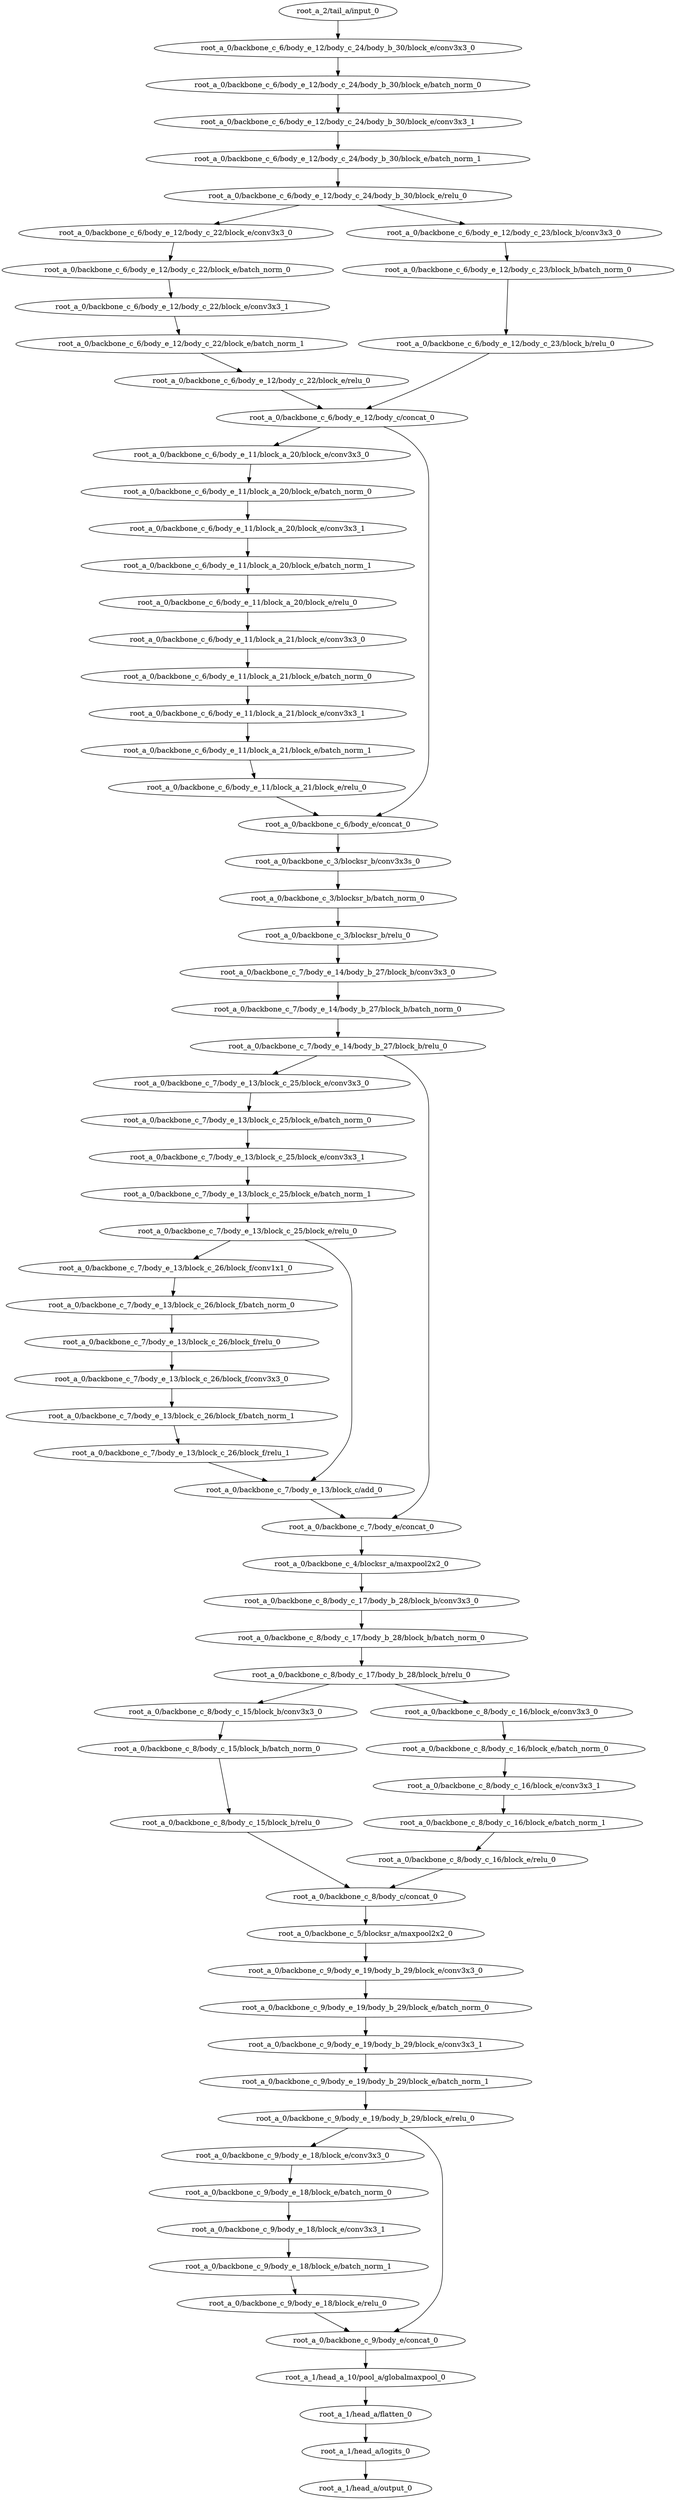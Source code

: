 digraph root_a {
	"root_a_2/tail_a/input_0"
	"root_a_0/backbone_c_6/body_e_12/body_c_24/body_b_30/block_e/conv3x3_0"
	"root_a_0/backbone_c_6/body_e_12/body_c_24/body_b_30/block_e/batch_norm_0"
	"root_a_0/backbone_c_6/body_e_12/body_c_24/body_b_30/block_e/conv3x3_1"
	"root_a_0/backbone_c_6/body_e_12/body_c_24/body_b_30/block_e/batch_norm_1"
	"root_a_0/backbone_c_6/body_e_12/body_c_24/body_b_30/block_e/relu_0"
	"root_a_0/backbone_c_6/body_e_12/body_c_22/block_e/conv3x3_0"
	"root_a_0/backbone_c_6/body_e_12/body_c_22/block_e/batch_norm_0"
	"root_a_0/backbone_c_6/body_e_12/body_c_22/block_e/conv3x3_1"
	"root_a_0/backbone_c_6/body_e_12/body_c_22/block_e/batch_norm_1"
	"root_a_0/backbone_c_6/body_e_12/body_c_22/block_e/relu_0"
	"root_a_0/backbone_c_6/body_e_12/body_c_23/block_b/conv3x3_0"
	"root_a_0/backbone_c_6/body_e_12/body_c_23/block_b/batch_norm_0"
	"root_a_0/backbone_c_6/body_e_12/body_c_23/block_b/relu_0"
	"root_a_0/backbone_c_6/body_e_12/body_c/concat_0"
	"root_a_0/backbone_c_6/body_e_11/block_a_20/block_e/conv3x3_0"
	"root_a_0/backbone_c_6/body_e_11/block_a_20/block_e/batch_norm_0"
	"root_a_0/backbone_c_6/body_e_11/block_a_20/block_e/conv3x3_1"
	"root_a_0/backbone_c_6/body_e_11/block_a_20/block_e/batch_norm_1"
	"root_a_0/backbone_c_6/body_e_11/block_a_20/block_e/relu_0"
	"root_a_0/backbone_c_6/body_e_11/block_a_21/block_e/conv3x3_0"
	"root_a_0/backbone_c_6/body_e_11/block_a_21/block_e/batch_norm_0"
	"root_a_0/backbone_c_6/body_e_11/block_a_21/block_e/conv3x3_1"
	"root_a_0/backbone_c_6/body_e_11/block_a_21/block_e/batch_norm_1"
	"root_a_0/backbone_c_6/body_e_11/block_a_21/block_e/relu_0"
	"root_a_0/backbone_c_6/body_e/concat_0"
	"root_a_0/backbone_c_3/blocksr_b/conv3x3s_0"
	"root_a_0/backbone_c_3/blocksr_b/batch_norm_0"
	"root_a_0/backbone_c_3/blocksr_b/relu_0"
	"root_a_0/backbone_c_7/body_e_14/body_b_27/block_b/conv3x3_0"
	"root_a_0/backbone_c_7/body_e_14/body_b_27/block_b/batch_norm_0"
	"root_a_0/backbone_c_7/body_e_14/body_b_27/block_b/relu_0"
	"root_a_0/backbone_c_7/body_e_13/block_c_25/block_e/conv3x3_0"
	"root_a_0/backbone_c_7/body_e_13/block_c_25/block_e/batch_norm_0"
	"root_a_0/backbone_c_7/body_e_13/block_c_25/block_e/conv3x3_1"
	"root_a_0/backbone_c_7/body_e_13/block_c_25/block_e/batch_norm_1"
	"root_a_0/backbone_c_7/body_e_13/block_c_25/block_e/relu_0"
	"root_a_0/backbone_c_7/body_e_13/block_c_26/block_f/conv1x1_0"
	"root_a_0/backbone_c_7/body_e_13/block_c_26/block_f/batch_norm_0"
	"root_a_0/backbone_c_7/body_e_13/block_c_26/block_f/relu_0"
	"root_a_0/backbone_c_7/body_e_13/block_c_26/block_f/conv3x3_0"
	"root_a_0/backbone_c_7/body_e_13/block_c_26/block_f/batch_norm_1"
	"root_a_0/backbone_c_7/body_e_13/block_c_26/block_f/relu_1"
	"root_a_0/backbone_c_7/body_e_13/block_c/add_0"
	"root_a_0/backbone_c_7/body_e/concat_0"
	"root_a_0/backbone_c_4/blocksr_a/maxpool2x2_0"
	"root_a_0/backbone_c_8/body_c_17/body_b_28/block_b/conv3x3_0"
	"root_a_0/backbone_c_8/body_c_17/body_b_28/block_b/batch_norm_0"
	"root_a_0/backbone_c_8/body_c_17/body_b_28/block_b/relu_0"
	"root_a_0/backbone_c_8/body_c_15/block_b/conv3x3_0"
	"root_a_0/backbone_c_8/body_c_15/block_b/batch_norm_0"
	"root_a_0/backbone_c_8/body_c_15/block_b/relu_0"
	"root_a_0/backbone_c_8/body_c_16/block_e/conv3x3_0"
	"root_a_0/backbone_c_8/body_c_16/block_e/batch_norm_0"
	"root_a_0/backbone_c_8/body_c_16/block_e/conv3x3_1"
	"root_a_0/backbone_c_8/body_c_16/block_e/batch_norm_1"
	"root_a_0/backbone_c_8/body_c_16/block_e/relu_0"
	"root_a_0/backbone_c_8/body_c/concat_0"
	"root_a_0/backbone_c_5/blocksr_a/maxpool2x2_0"
	"root_a_0/backbone_c_9/body_e_19/body_b_29/block_e/conv3x3_0"
	"root_a_0/backbone_c_9/body_e_19/body_b_29/block_e/batch_norm_0"
	"root_a_0/backbone_c_9/body_e_19/body_b_29/block_e/conv3x3_1"
	"root_a_0/backbone_c_9/body_e_19/body_b_29/block_e/batch_norm_1"
	"root_a_0/backbone_c_9/body_e_19/body_b_29/block_e/relu_0"
	"root_a_0/backbone_c_9/body_e_18/block_e/conv3x3_0"
	"root_a_0/backbone_c_9/body_e_18/block_e/batch_norm_0"
	"root_a_0/backbone_c_9/body_e_18/block_e/conv3x3_1"
	"root_a_0/backbone_c_9/body_e_18/block_e/batch_norm_1"
	"root_a_0/backbone_c_9/body_e_18/block_e/relu_0"
	"root_a_0/backbone_c_9/body_e/concat_0"
	"root_a_1/head_a_10/pool_a/globalmaxpool_0"
	"root_a_1/head_a/flatten_0"
	"root_a_1/head_a/logits_0"
	"root_a_1/head_a/output_0"

	"root_a_2/tail_a/input_0" -> "root_a_0/backbone_c_6/body_e_12/body_c_24/body_b_30/block_e/conv3x3_0"
	"root_a_0/backbone_c_6/body_e_12/body_c_24/body_b_30/block_e/conv3x3_0" -> "root_a_0/backbone_c_6/body_e_12/body_c_24/body_b_30/block_e/batch_norm_0"
	"root_a_0/backbone_c_6/body_e_12/body_c_24/body_b_30/block_e/batch_norm_0" -> "root_a_0/backbone_c_6/body_e_12/body_c_24/body_b_30/block_e/conv3x3_1"
	"root_a_0/backbone_c_6/body_e_12/body_c_24/body_b_30/block_e/conv3x3_1" -> "root_a_0/backbone_c_6/body_e_12/body_c_24/body_b_30/block_e/batch_norm_1"
	"root_a_0/backbone_c_6/body_e_12/body_c_24/body_b_30/block_e/batch_norm_1" -> "root_a_0/backbone_c_6/body_e_12/body_c_24/body_b_30/block_e/relu_0"
	"root_a_0/backbone_c_6/body_e_12/body_c_24/body_b_30/block_e/relu_0" -> "root_a_0/backbone_c_6/body_e_12/body_c_22/block_e/conv3x3_0"
	"root_a_0/backbone_c_6/body_e_12/body_c_22/block_e/conv3x3_0" -> "root_a_0/backbone_c_6/body_e_12/body_c_22/block_e/batch_norm_0"
	"root_a_0/backbone_c_6/body_e_12/body_c_22/block_e/batch_norm_0" -> "root_a_0/backbone_c_6/body_e_12/body_c_22/block_e/conv3x3_1"
	"root_a_0/backbone_c_6/body_e_12/body_c_22/block_e/conv3x3_1" -> "root_a_0/backbone_c_6/body_e_12/body_c_22/block_e/batch_norm_1"
	"root_a_0/backbone_c_6/body_e_12/body_c_22/block_e/batch_norm_1" -> "root_a_0/backbone_c_6/body_e_12/body_c_22/block_e/relu_0"
	"root_a_0/backbone_c_6/body_e_12/body_c_24/body_b_30/block_e/relu_0" -> "root_a_0/backbone_c_6/body_e_12/body_c_23/block_b/conv3x3_0"
	"root_a_0/backbone_c_6/body_e_12/body_c_23/block_b/conv3x3_0" -> "root_a_0/backbone_c_6/body_e_12/body_c_23/block_b/batch_norm_0"
	"root_a_0/backbone_c_6/body_e_12/body_c_23/block_b/batch_norm_0" -> "root_a_0/backbone_c_6/body_e_12/body_c_23/block_b/relu_0"
	"root_a_0/backbone_c_6/body_e_12/body_c_22/block_e/relu_0" -> "root_a_0/backbone_c_6/body_e_12/body_c/concat_0"
	"root_a_0/backbone_c_6/body_e_12/body_c_23/block_b/relu_0" -> "root_a_0/backbone_c_6/body_e_12/body_c/concat_0"
	"root_a_0/backbone_c_6/body_e_12/body_c/concat_0" -> "root_a_0/backbone_c_6/body_e_11/block_a_20/block_e/conv3x3_0"
	"root_a_0/backbone_c_6/body_e_11/block_a_20/block_e/conv3x3_0" -> "root_a_0/backbone_c_6/body_e_11/block_a_20/block_e/batch_norm_0"
	"root_a_0/backbone_c_6/body_e_11/block_a_20/block_e/batch_norm_0" -> "root_a_0/backbone_c_6/body_e_11/block_a_20/block_e/conv3x3_1"
	"root_a_0/backbone_c_6/body_e_11/block_a_20/block_e/conv3x3_1" -> "root_a_0/backbone_c_6/body_e_11/block_a_20/block_e/batch_norm_1"
	"root_a_0/backbone_c_6/body_e_11/block_a_20/block_e/batch_norm_1" -> "root_a_0/backbone_c_6/body_e_11/block_a_20/block_e/relu_0"
	"root_a_0/backbone_c_6/body_e_11/block_a_20/block_e/relu_0" -> "root_a_0/backbone_c_6/body_e_11/block_a_21/block_e/conv3x3_0"
	"root_a_0/backbone_c_6/body_e_11/block_a_21/block_e/conv3x3_0" -> "root_a_0/backbone_c_6/body_e_11/block_a_21/block_e/batch_norm_0"
	"root_a_0/backbone_c_6/body_e_11/block_a_21/block_e/batch_norm_0" -> "root_a_0/backbone_c_6/body_e_11/block_a_21/block_e/conv3x3_1"
	"root_a_0/backbone_c_6/body_e_11/block_a_21/block_e/conv3x3_1" -> "root_a_0/backbone_c_6/body_e_11/block_a_21/block_e/batch_norm_1"
	"root_a_0/backbone_c_6/body_e_11/block_a_21/block_e/batch_norm_1" -> "root_a_0/backbone_c_6/body_e_11/block_a_21/block_e/relu_0"
	"root_a_0/backbone_c_6/body_e_12/body_c/concat_0" -> "root_a_0/backbone_c_6/body_e/concat_0"
	"root_a_0/backbone_c_6/body_e_11/block_a_21/block_e/relu_0" -> "root_a_0/backbone_c_6/body_e/concat_0"
	"root_a_0/backbone_c_6/body_e/concat_0" -> "root_a_0/backbone_c_3/blocksr_b/conv3x3s_0"
	"root_a_0/backbone_c_3/blocksr_b/conv3x3s_0" -> "root_a_0/backbone_c_3/blocksr_b/batch_norm_0"
	"root_a_0/backbone_c_3/blocksr_b/batch_norm_0" -> "root_a_0/backbone_c_3/blocksr_b/relu_0"
	"root_a_0/backbone_c_3/blocksr_b/relu_0" -> "root_a_0/backbone_c_7/body_e_14/body_b_27/block_b/conv3x3_0"
	"root_a_0/backbone_c_7/body_e_14/body_b_27/block_b/conv3x3_0" -> "root_a_0/backbone_c_7/body_e_14/body_b_27/block_b/batch_norm_0"
	"root_a_0/backbone_c_7/body_e_14/body_b_27/block_b/batch_norm_0" -> "root_a_0/backbone_c_7/body_e_14/body_b_27/block_b/relu_0"
	"root_a_0/backbone_c_7/body_e_14/body_b_27/block_b/relu_0" -> "root_a_0/backbone_c_7/body_e_13/block_c_25/block_e/conv3x3_0"
	"root_a_0/backbone_c_7/body_e_13/block_c_25/block_e/conv3x3_0" -> "root_a_0/backbone_c_7/body_e_13/block_c_25/block_e/batch_norm_0"
	"root_a_0/backbone_c_7/body_e_13/block_c_25/block_e/batch_norm_0" -> "root_a_0/backbone_c_7/body_e_13/block_c_25/block_e/conv3x3_1"
	"root_a_0/backbone_c_7/body_e_13/block_c_25/block_e/conv3x3_1" -> "root_a_0/backbone_c_7/body_e_13/block_c_25/block_e/batch_norm_1"
	"root_a_0/backbone_c_7/body_e_13/block_c_25/block_e/batch_norm_1" -> "root_a_0/backbone_c_7/body_e_13/block_c_25/block_e/relu_0"
	"root_a_0/backbone_c_7/body_e_13/block_c_25/block_e/relu_0" -> "root_a_0/backbone_c_7/body_e_13/block_c_26/block_f/conv1x1_0"
	"root_a_0/backbone_c_7/body_e_13/block_c_26/block_f/conv1x1_0" -> "root_a_0/backbone_c_7/body_e_13/block_c_26/block_f/batch_norm_0"
	"root_a_0/backbone_c_7/body_e_13/block_c_26/block_f/batch_norm_0" -> "root_a_0/backbone_c_7/body_e_13/block_c_26/block_f/relu_0"
	"root_a_0/backbone_c_7/body_e_13/block_c_26/block_f/relu_0" -> "root_a_0/backbone_c_7/body_e_13/block_c_26/block_f/conv3x3_0"
	"root_a_0/backbone_c_7/body_e_13/block_c_26/block_f/conv3x3_0" -> "root_a_0/backbone_c_7/body_e_13/block_c_26/block_f/batch_norm_1"
	"root_a_0/backbone_c_7/body_e_13/block_c_26/block_f/batch_norm_1" -> "root_a_0/backbone_c_7/body_e_13/block_c_26/block_f/relu_1"
	"root_a_0/backbone_c_7/body_e_13/block_c_26/block_f/relu_1" -> "root_a_0/backbone_c_7/body_e_13/block_c/add_0"
	"root_a_0/backbone_c_7/body_e_13/block_c_25/block_e/relu_0" -> "root_a_0/backbone_c_7/body_e_13/block_c/add_0"
	"root_a_0/backbone_c_7/body_e_13/block_c/add_0" -> "root_a_0/backbone_c_7/body_e/concat_0"
	"root_a_0/backbone_c_7/body_e_14/body_b_27/block_b/relu_0" -> "root_a_0/backbone_c_7/body_e/concat_0"
	"root_a_0/backbone_c_7/body_e/concat_0" -> "root_a_0/backbone_c_4/blocksr_a/maxpool2x2_0"
	"root_a_0/backbone_c_4/blocksr_a/maxpool2x2_0" -> "root_a_0/backbone_c_8/body_c_17/body_b_28/block_b/conv3x3_0"
	"root_a_0/backbone_c_8/body_c_17/body_b_28/block_b/conv3x3_0" -> "root_a_0/backbone_c_8/body_c_17/body_b_28/block_b/batch_norm_0"
	"root_a_0/backbone_c_8/body_c_17/body_b_28/block_b/batch_norm_0" -> "root_a_0/backbone_c_8/body_c_17/body_b_28/block_b/relu_0"
	"root_a_0/backbone_c_8/body_c_17/body_b_28/block_b/relu_0" -> "root_a_0/backbone_c_8/body_c_15/block_b/conv3x3_0"
	"root_a_0/backbone_c_8/body_c_15/block_b/conv3x3_0" -> "root_a_0/backbone_c_8/body_c_15/block_b/batch_norm_0"
	"root_a_0/backbone_c_8/body_c_15/block_b/batch_norm_0" -> "root_a_0/backbone_c_8/body_c_15/block_b/relu_0"
	"root_a_0/backbone_c_8/body_c_17/body_b_28/block_b/relu_0" -> "root_a_0/backbone_c_8/body_c_16/block_e/conv3x3_0"
	"root_a_0/backbone_c_8/body_c_16/block_e/conv3x3_0" -> "root_a_0/backbone_c_8/body_c_16/block_e/batch_norm_0"
	"root_a_0/backbone_c_8/body_c_16/block_e/batch_norm_0" -> "root_a_0/backbone_c_8/body_c_16/block_e/conv3x3_1"
	"root_a_0/backbone_c_8/body_c_16/block_e/conv3x3_1" -> "root_a_0/backbone_c_8/body_c_16/block_e/batch_norm_1"
	"root_a_0/backbone_c_8/body_c_16/block_e/batch_norm_1" -> "root_a_0/backbone_c_8/body_c_16/block_e/relu_0"
	"root_a_0/backbone_c_8/body_c_15/block_b/relu_0" -> "root_a_0/backbone_c_8/body_c/concat_0"
	"root_a_0/backbone_c_8/body_c_16/block_e/relu_0" -> "root_a_0/backbone_c_8/body_c/concat_0"
	"root_a_0/backbone_c_8/body_c/concat_0" -> "root_a_0/backbone_c_5/blocksr_a/maxpool2x2_0"
	"root_a_0/backbone_c_5/blocksr_a/maxpool2x2_0" -> "root_a_0/backbone_c_9/body_e_19/body_b_29/block_e/conv3x3_0"
	"root_a_0/backbone_c_9/body_e_19/body_b_29/block_e/conv3x3_0" -> "root_a_0/backbone_c_9/body_e_19/body_b_29/block_e/batch_norm_0"
	"root_a_0/backbone_c_9/body_e_19/body_b_29/block_e/batch_norm_0" -> "root_a_0/backbone_c_9/body_e_19/body_b_29/block_e/conv3x3_1"
	"root_a_0/backbone_c_9/body_e_19/body_b_29/block_e/conv3x3_1" -> "root_a_0/backbone_c_9/body_e_19/body_b_29/block_e/batch_norm_1"
	"root_a_0/backbone_c_9/body_e_19/body_b_29/block_e/batch_norm_1" -> "root_a_0/backbone_c_9/body_e_19/body_b_29/block_e/relu_0"
	"root_a_0/backbone_c_9/body_e_19/body_b_29/block_e/relu_0" -> "root_a_0/backbone_c_9/body_e_18/block_e/conv3x3_0"
	"root_a_0/backbone_c_9/body_e_18/block_e/conv3x3_0" -> "root_a_0/backbone_c_9/body_e_18/block_e/batch_norm_0"
	"root_a_0/backbone_c_9/body_e_18/block_e/batch_norm_0" -> "root_a_0/backbone_c_9/body_e_18/block_e/conv3x3_1"
	"root_a_0/backbone_c_9/body_e_18/block_e/conv3x3_1" -> "root_a_0/backbone_c_9/body_e_18/block_e/batch_norm_1"
	"root_a_0/backbone_c_9/body_e_18/block_e/batch_norm_1" -> "root_a_0/backbone_c_9/body_e_18/block_e/relu_0"
	"root_a_0/backbone_c_9/body_e_19/body_b_29/block_e/relu_0" -> "root_a_0/backbone_c_9/body_e/concat_0"
	"root_a_0/backbone_c_9/body_e_18/block_e/relu_0" -> "root_a_0/backbone_c_9/body_e/concat_0"
	"root_a_0/backbone_c_9/body_e/concat_0" -> "root_a_1/head_a_10/pool_a/globalmaxpool_0"
	"root_a_1/head_a_10/pool_a/globalmaxpool_0" -> "root_a_1/head_a/flatten_0"
	"root_a_1/head_a/flatten_0" -> "root_a_1/head_a/logits_0"
	"root_a_1/head_a/logits_0" -> "root_a_1/head_a/output_0"

}